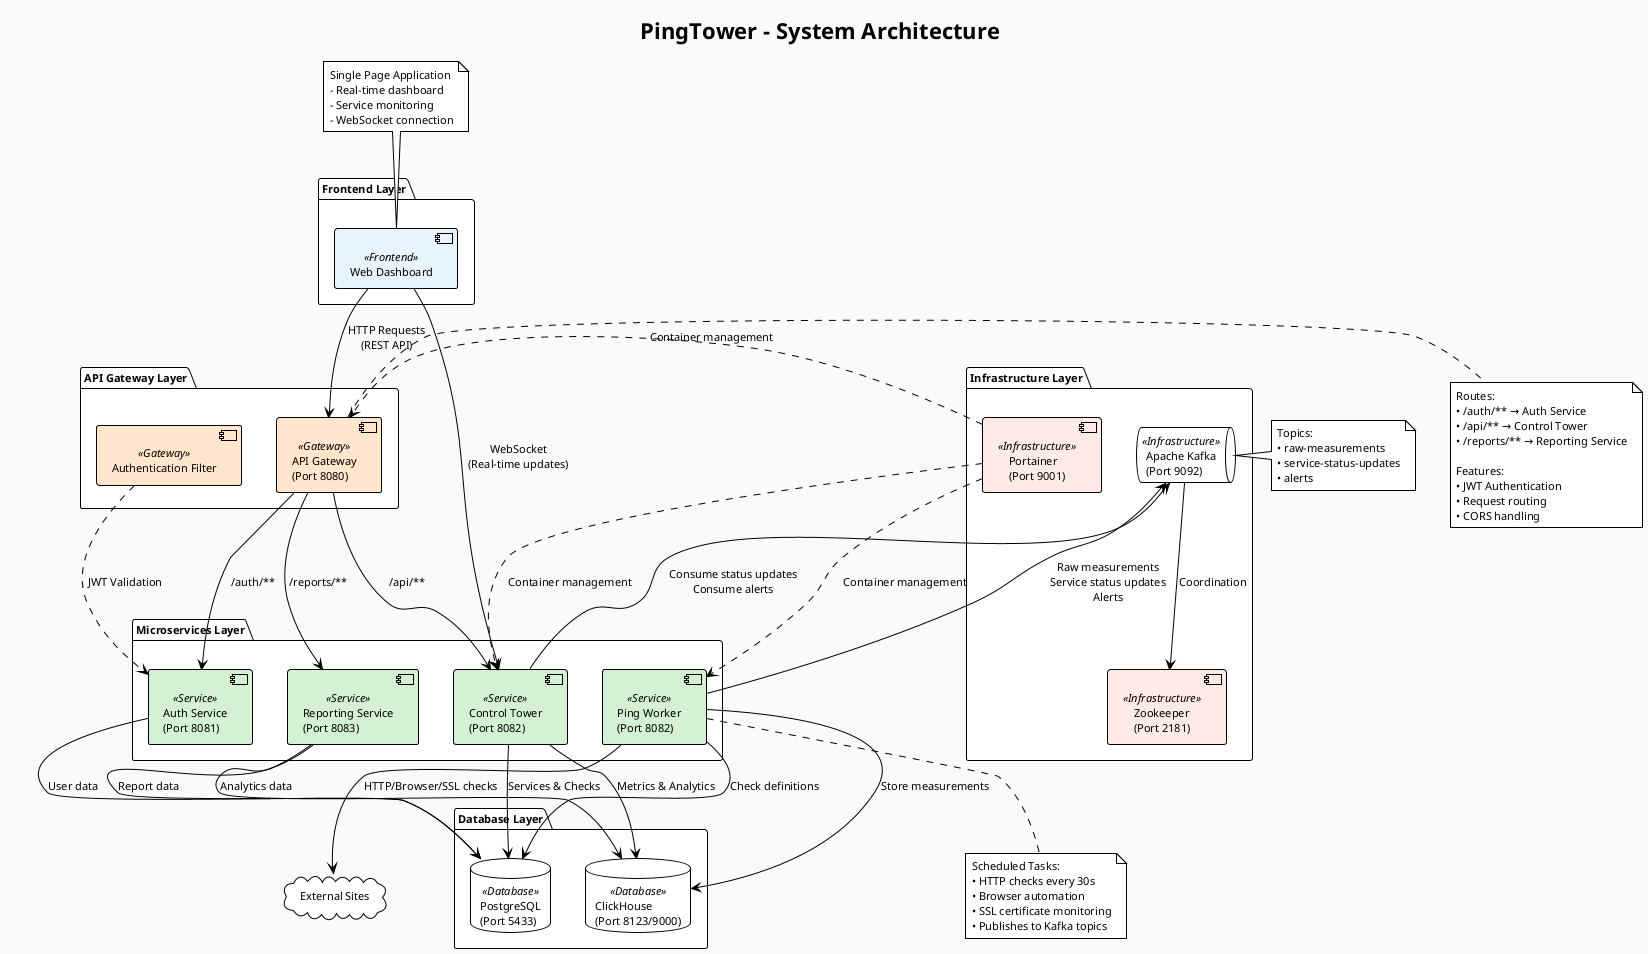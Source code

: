 @startuml PingTower Architecture
!theme plain
skinparam backgroundColor #FAFAFA
skinparam defaultFontName Arial
skinparam defaultFontSize 11

title PingTower - System Architecture

' Define colors
skinparam component {
  BackgroundColor<<Frontend>> #E8F4FD
  BackgroundColor<<Gateway>> #FFE6CC
  BackgroundColor<<Service>> #D4F1D4
  BackgroundColor<<Database>> #F0E6FF
  BackgroundColor<<Infrastructure>> #FFEBE6
}

' Frontend Layer
package "Frontend Layer" {
  [Web Dashboard] <<Frontend>> as frontend
}

' API Gateway Layer
package "API Gateway Layer" {
  [API Gateway\n(Port 8080)] <<Gateway>> as gateway
  [Authentication Filter] <<Gateway>> as authfilter
}

' Microservices Layer
package "Microservices Layer" {
  [Auth Service\n(Port 8081)] <<Service>> as auth
  [Control Tower\n(Port 8082)] <<Service>> as control
  [Ping Worker\n(Port 8082)] <<Service>> as worker
  [Reporting Service\n(Port 8083)] <<Service>> as reporting
}

' Database Layer
package "Database Layer" {
  database "PostgreSQL\n(Port 5433)" <<Database>> as postgres
  database "ClickHouse\n(Port 8123/9000)" <<Database>> as clickhouse
}

' Infrastructure Layer
package "Infrastructure Layer" {
  queue "Apache Kafka\n(Port 9092)" <<Infrastructure>> as kafka
  [Zookeeper\n(Port 2181)] <<Infrastructure>> as zookeeper
  [Portainer\n(Port 9001)] <<Infrastructure>> as portainer
}

' External Services
cloud "External Sites" as external

' Frontend connections
frontend --> gateway : HTTP Requests\n(REST API)
frontend --> control : WebSocket\n(Real-time updates)

' Gateway routing
gateway --> auth : /auth/**
gateway --> control : /api/**
gateway --> reporting : /reports/**

' Authentication flow
authfilter ..> auth : JWT Validation

' Service connections to databases
auth --> postgres : User data
control --> postgres : Services & Checks
control --> clickhouse : Metrics & Analytics
worker --> postgres : Check definitions
worker --> clickhouse : Store measurements
reporting --> postgres : Report data
reporting --> clickhouse : Analytics data

' Kafka messaging
worker --> kafka : Raw measurements\nService status updates\nAlerts
control --> kafka : Consume status updates\nConsume alerts
kafka --> zookeeper : Coordination

' External monitoring
worker --> external : HTTP/Browser/SSL checks

' Management
portainer ..> gateway : Container management
portainer ..> control : Container management
portainer ..> worker : Container management

note top of frontend
  Single Page Application
  - Real-time dashboard
  - Service monitoring
  - WebSocket connection
end note

note right of gateway
  Routes:
  • /auth/** → Auth Service
  • /api/** → Control Tower
  • /reports/** → Reporting Service
  
  Features:
  • JWT Authentication
  • Request routing
  • CORS handling
end note

note bottom of worker
  Scheduled Tasks:
  • HTTP checks every 30s
  • Browser automation
  • SSL certificate monitoring
  • Publishes to Kafka topics
end note

note right of kafka
  Topics:
  • raw-measurements
  • service-status-updates
  • alerts
end note

@enduml
